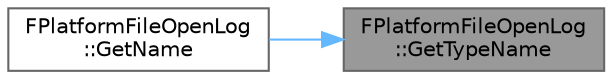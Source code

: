 digraph "FPlatformFileOpenLog::GetTypeName"
{
 // INTERACTIVE_SVG=YES
 // LATEX_PDF_SIZE
  bgcolor="transparent";
  edge [fontname=Helvetica,fontsize=10,labelfontname=Helvetica,labelfontsize=10];
  node [fontname=Helvetica,fontsize=10,shape=box,height=0.2,width=0.4];
  rankdir="RL";
  Node1 [id="Node000001",label="FPlatformFileOpenLog\l::GetTypeName",height=0.2,width=0.4,color="gray40", fillcolor="grey60", style="filled", fontcolor="black",tooltip=" "];
  Node1 -> Node2 [id="edge1_Node000001_Node000002",dir="back",color="steelblue1",style="solid",tooltip=" "];
  Node2 [id="Node000002",label="FPlatformFileOpenLog\l::GetName",height=0.2,width=0.4,color="grey40", fillcolor="white", style="filled",URL="$d4/df9/classFPlatformFileOpenLog.html#af497eb67baaf27a5c0ea85ba89289eea",tooltip="Gets this platform file type name."];
}
